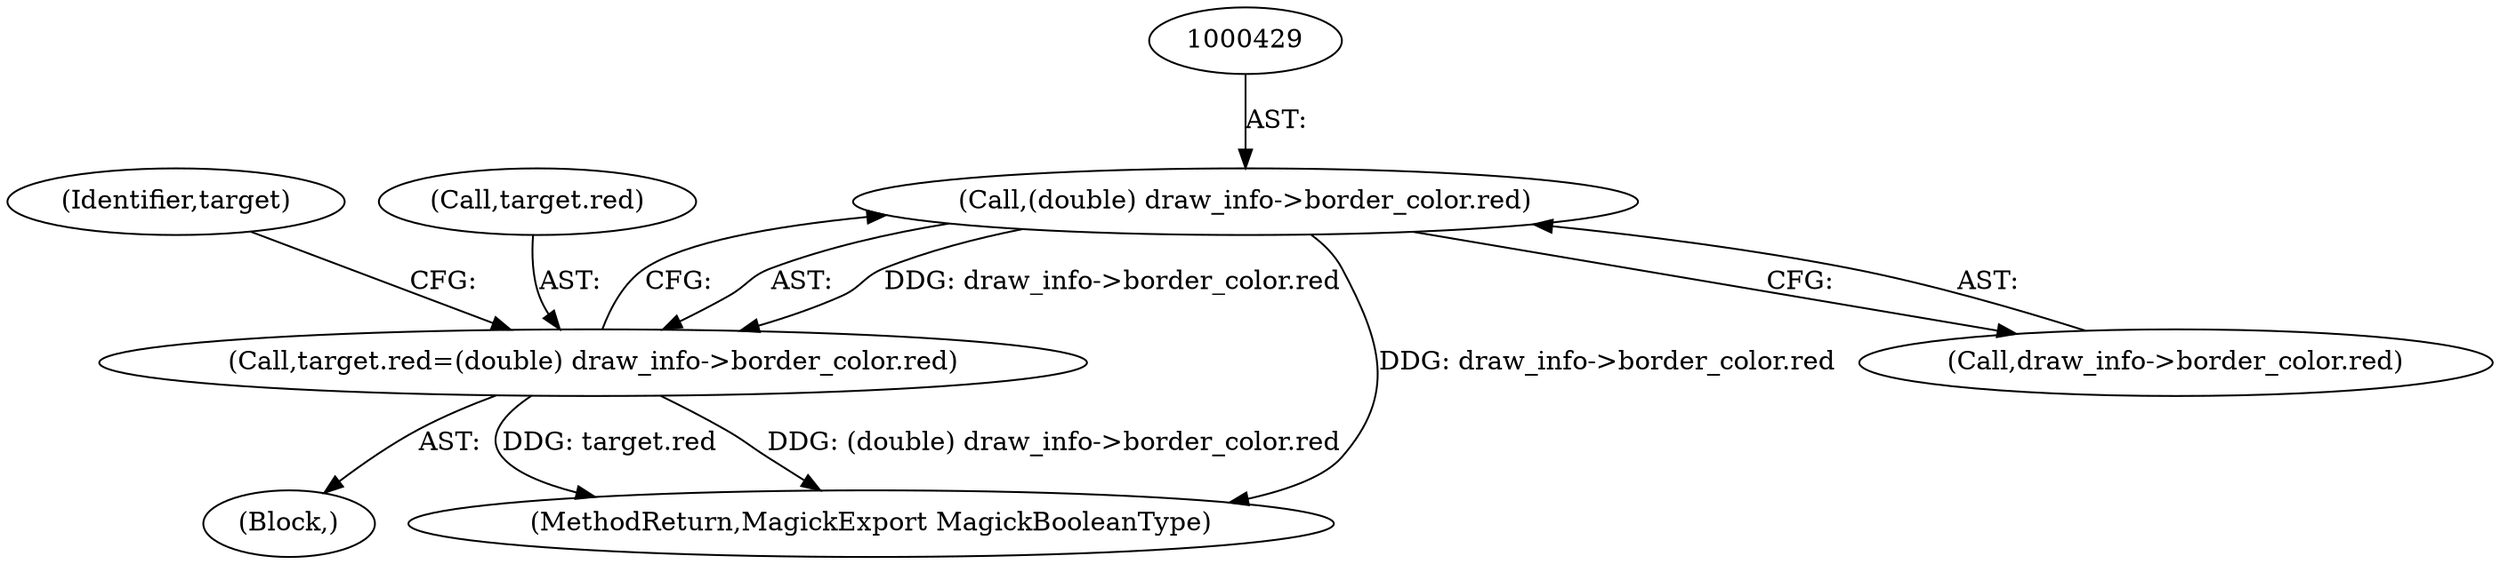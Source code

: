 digraph "0_ImageMagick_726812fa2fa7ce16bcf58f6e115f65427a1c0950_2@pointer" {
"1000428" [label="(Call,(double) draw_info->border_color.red)"];
"1000424" [label="(Call,target.red=(double) draw_info->border_color.red)"];
"1001629" [label="(MethodReturn,MagickExport MagickBooleanType)"];
"1000430" [label="(Call,draw_info->border_color.red)"];
"1000423" [label="(Block,)"];
"1000437" [label="(Identifier,target)"];
"1000424" [label="(Call,target.red=(double) draw_info->border_color.red)"];
"1000428" [label="(Call,(double) draw_info->border_color.red)"];
"1000425" [label="(Call,target.red)"];
"1000428" -> "1000424"  [label="AST: "];
"1000428" -> "1000430"  [label="CFG: "];
"1000429" -> "1000428"  [label="AST: "];
"1000430" -> "1000428"  [label="AST: "];
"1000424" -> "1000428"  [label="CFG: "];
"1000428" -> "1001629"  [label="DDG: draw_info->border_color.red"];
"1000428" -> "1000424"  [label="DDG: draw_info->border_color.red"];
"1000424" -> "1000423"  [label="AST: "];
"1000425" -> "1000424"  [label="AST: "];
"1000437" -> "1000424"  [label="CFG: "];
"1000424" -> "1001629"  [label="DDG: (double) draw_info->border_color.red"];
"1000424" -> "1001629"  [label="DDG: target.red"];
}
